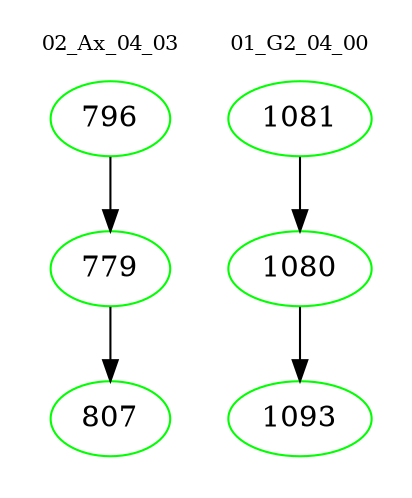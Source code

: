 digraph{
subgraph cluster_0 {
color = white
label = "02_Ax_04_03";
fontsize=10;
T0_796 [label="796", color="green"]
T0_796 -> T0_779 [color="black"]
T0_779 [label="779", color="green"]
T0_779 -> T0_807 [color="black"]
T0_807 [label="807", color="green"]
}
subgraph cluster_1 {
color = white
label = "01_G2_04_00";
fontsize=10;
T1_1081 [label="1081", color="green"]
T1_1081 -> T1_1080 [color="black"]
T1_1080 [label="1080", color="green"]
T1_1080 -> T1_1093 [color="black"]
T1_1093 [label="1093", color="green"]
}
}
